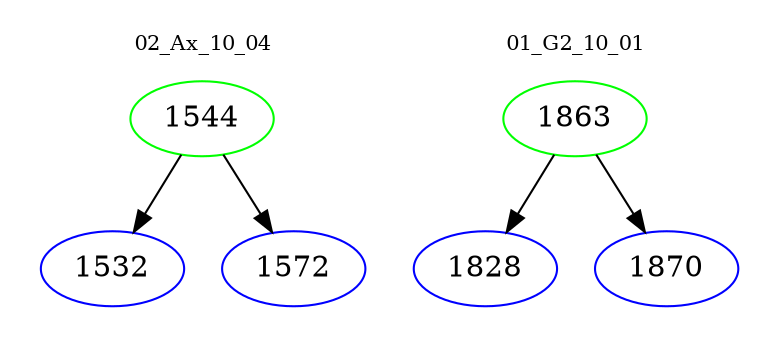 digraph{
subgraph cluster_0 {
color = white
label = "02_Ax_10_04";
fontsize=10;
T0_1544 [label="1544", color="green"]
T0_1544 -> T0_1532 [color="black"]
T0_1532 [label="1532", color="blue"]
T0_1544 -> T0_1572 [color="black"]
T0_1572 [label="1572", color="blue"]
}
subgraph cluster_1 {
color = white
label = "01_G2_10_01";
fontsize=10;
T1_1863 [label="1863", color="green"]
T1_1863 -> T1_1828 [color="black"]
T1_1828 [label="1828", color="blue"]
T1_1863 -> T1_1870 [color="black"]
T1_1870 [label="1870", color="blue"]
}
}
